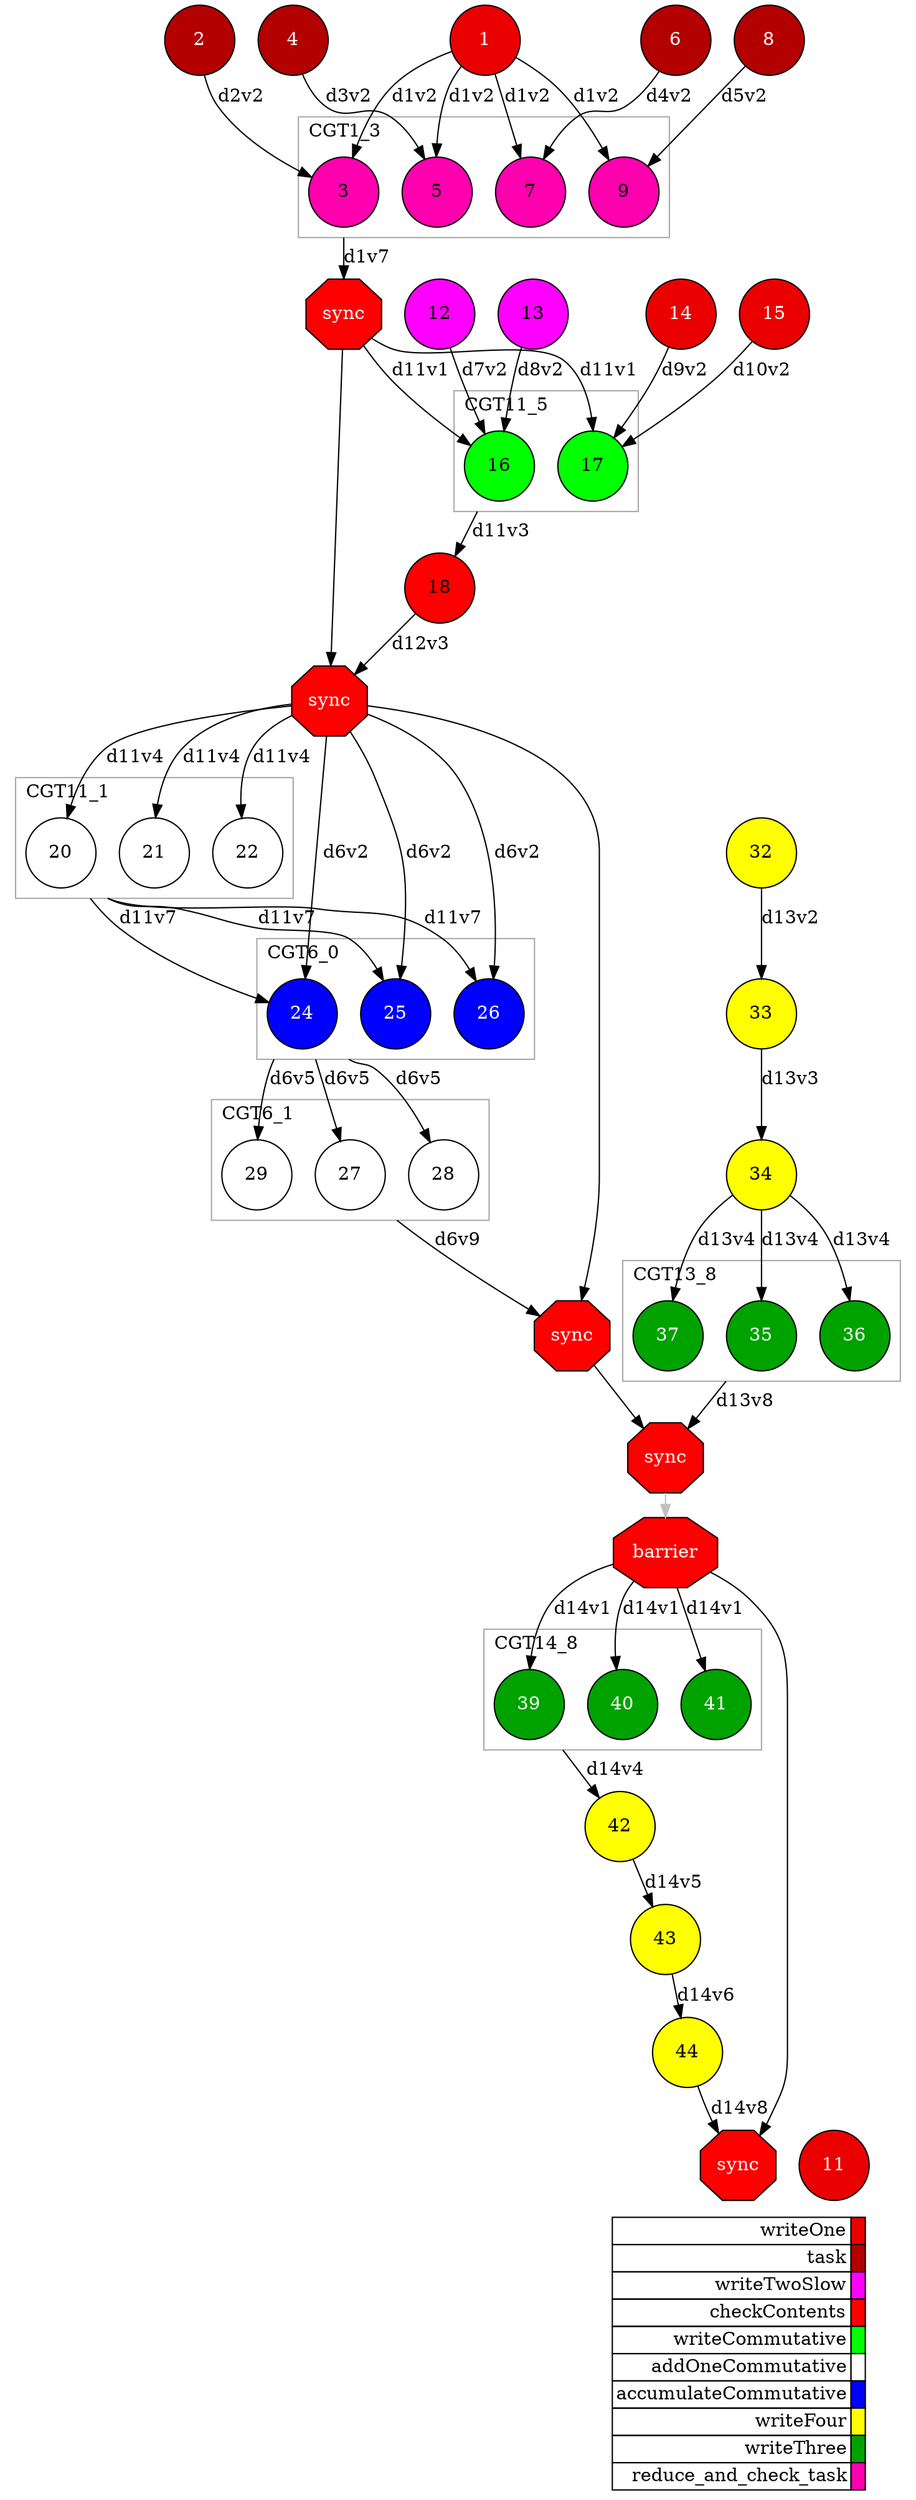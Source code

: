 digraph {
  rankdir=TB;
  labeljust="l";
  compound= true;
  subgraph dependence_graph {
    ranksep=0.20;
    node[height=0.75];

1[shape=circle, style=filled fillcolor="#eb0000" fontcolor="#ffffff"];
2[shape=circle, style=filled fillcolor="#b30000" fontcolor="#ffffff"];
1 -> 3 [label="d1v2"];
2 -> 3 [label="d2v2"];
4[shape=circle, style=filled fillcolor="#b30000" fontcolor="#ffffff"];
1 -> 5 [label="d1v2"];
4 -> 5 [label="d3v2"];
6[shape=circle, style=filled fillcolor="#b30000" fontcolor="#ffffff"];
1 -> 7 [label="d1v2"];
6 -> 7 [label="d4v2"];
8[shape=circle, style=filled fillcolor="#b30000" fontcolor="#ffffff"];
1 -> 9 [label="d1v2"];
8 -> 9 [label="d5v2"];
Synchro1[label="sync", shape=octagon, style=filled fillcolor="#ff0000" fontcolor="#FFFFFF"];
3 -> Synchro1[ label="d1v7" ][ ltail="clusterCommutative1_3" ];
11[shape=circle, style=filled fillcolor="#eb0000" fontcolor="#ffffff"];
12[shape=circle, style=filled fillcolor="#ff00ff" fontcolor="#000000"];
13[shape=circle, style=filled fillcolor="#ff00ff" fontcolor="#000000"];
14[shape=circle, style=filled fillcolor="#eb0000" fontcolor="#ffffff"];
15[shape=circle, style=filled fillcolor="#eb0000" fontcolor="#ffffff"];
12 -> 16 [label="d7v2"];
13 -> 16 [label="d8v2"];
Synchro1 -> 16 [label="d11v1"];
14 -> 17 [label="d9v2"];
15 -> 17 [label="d10v2"];
Synchro1 -> 17 [label="d11v1"];
18[shape=circle, style=filled fillcolor="#ff0000" fontcolor="#000000"];
16 -> 18[ label="d11v3" ][ ltail="clusterCommutative11_5" ];
subgraph clusterCommutative11_5 {
shape=rect;
node[height=0.75];
color="#A9A9A9"; 
rank=same;
label="CGT11_5";

16[shape=circle, style=filled fillcolor="#00ff00" fontcolor="#000000"];
17[shape=circle, style=filled fillcolor="#00ff00" fontcolor="#000000"];
}

Synchro2[label="sync", shape=octagon, style=filled fillcolor="#ff0000" fontcolor="#FFFFFF"];
Synchro1 -> Synchro2;
18 -> Synchro2 [label="d12v3"];
Synchro2 -> 20 [label="d11v4"];
Synchro2 -> 21 [label="d11v4"];
Synchro2 -> 22 [label="d11v4"];
20 -> 24[ label="d11v7" ][ ltail="clusterCommutative11_1" ];
subgraph clusterCommutative11_1 {
shape=rect;
node[height=0.75];
color="#A9A9A9"; 
rank=same;
label="CGT11_1";

20[shape=circle, style=filled fillcolor="#ffffff" fontcolor="#000000"];
21[shape=circle, style=filled fillcolor="#ffffff" fontcolor="#000000"];
22[shape=circle, style=filled fillcolor="#ffffff" fontcolor="#000000"];
}

Synchro2 -> 24 [label="d6v2"];
20 -> 25[ label="d11v7" ][ ltail="clusterCommutative11_1" ];
Synchro2 -> 25 [label="d6v2"];
20 -> 26[ label="d11v7" ][ ltail="clusterCommutative11_1" ];
Synchro2 -> 26 [label="d6v2"];
subgraph clusterCommutative6_0 {
shape=rect;
node[height=0.75];
color="#A9A9A9"; 
rank=same;
label="CGT6_0";

24[shape=circle, style=filled fillcolor="#0000ff" fontcolor="#ffffff"];
25[shape=circle, style=filled fillcolor="#0000ff" fontcolor="#ffffff"];
26[shape=circle, style=filled fillcolor="#0000ff" fontcolor="#ffffff"];
}

24 -> 27[ label="d6v5" ][ ltail="clusterCommutative6_0" ];
24 -> 28[ label="d6v5" ][ ltail="clusterCommutative6_0" ];
24 -> 29[ label="d6v5" ][ ltail="clusterCommutative6_0" ];
Synchro3[label="sync", shape=octagon, style=filled fillcolor="#ff0000" fontcolor="#FFFFFF"];
Synchro2 -> Synchro3;
27 -> Synchro3[ label="d6v9" ][ ltail="clusterCommutative6_1" ];
32[shape=circle, style=filled fillcolor="#ffff00" fontcolor="#000000"];
33[shape=circle, style=filled fillcolor="#ffff00" fontcolor="#000000"];
32 -> 33 [label="d13v2"];
34[shape=circle, style=filled fillcolor="#ffff00" fontcolor="#000000"];
33 -> 34 [label="d13v3"];
34 -> 35 [label="d13v4"];
34 -> 36 [label="d13v4"];
34 -> 37 [label="d13v4"];
Synchro4[label="sync", shape=octagon, style=filled fillcolor="#ff0000" fontcolor="#FFFFFF"];
Synchro3 -> Synchro4;
35 -> Synchro4[ label="d13v8" ][ ltail="clusterCommutative13_8" ];
subgraph clusterCommutative13_8 {
shape=rect;
node[height=0.75];
color="#A9A9A9"; 
rank=same;
label="CGT13_8";

35[shape=circle, style=filled fillcolor="#00a200" fontcolor="#ffffff"];
36[shape=circle, style=filled fillcolor="#00a200" fontcolor="#ffffff"];
37[shape=circle, style=filled fillcolor="#00a200" fontcolor="#ffffff"];
}

subgraph clusterCommutative1_3 {
shape=rect;
node[height=0.75];
color="#A9A9A9"; 
rank=same;
label="CGT1_3";

3[shape=circle, style=filled fillcolor="#ff00ae" fontcolor="#000000"];
5[shape=circle, style=filled fillcolor="#ff00ae" fontcolor="#000000"];
7[shape=circle, style=filled fillcolor="#ff00ae" fontcolor="#000000"];
9[shape=circle, style=filled fillcolor="#ff00ae" fontcolor="#000000"];
}

subgraph clusterCommutative6_1 {
shape=rect;
node[height=0.75];
color="#A9A9A9"; 
rank=same;
label="CGT6_1";

27[shape=circle, style=filled fillcolor="#ffffff" fontcolor="#000000"];
28[shape=circle, style=filled fillcolor="#ffffff" fontcolor="#000000"];
29[shape=circle, style=filled fillcolor="#ffffff" fontcolor="#000000"];
}

Synchro5[label="barrier", shape=octagon, style=filled fillcolor="#ff0000" fontcolor="#FFFFFF"];
Synchro4 -> Synchro5 [color=grey];
Synchro5 -> 39 [label="d14v1"];
Synchro5 -> 40 [label="d14v1"];
Synchro5 -> 41 [label="d14v1"];
42[shape=circle, style=filled fillcolor="#ffff00" fontcolor="#000000"];
39 -> 42[ label="d14v4" ][ ltail="clusterCommutative14_8" ];
subgraph clusterCommutative14_8 {
shape=rect;
node[height=0.75];
color="#A9A9A9"; 
rank=same;
label="CGT14_8";

39[shape=circle, style=filled fillcolor="#00a200" fontcolor="#ffffff"];
40[shape=circle, style=filled fillcolor="#00a200" fontcolor="#ffffff"];
41[shape=circle, style=filled fillcolor="#00a200" fontcolor="#ffffff"];
}

43[shape=circle, style=filled fillcolor="#ffff00" fontcolor="#000000"];
42 -> 43 [label="d14v5"];
44[shape=circle, style=filled fillcolor="#ffff00" fontcolor="#000000"];
43 -> 44 [label="d14v6"];
Synchro6[label="sync", shape=octagon, style=filled fillcolor="#ff0000" fontcolor="#FFFFFF"];
Synchro5 -> Synchro6;
44 -> Synchro6 [label="d14v8"];  }
  subgraph legend {
    rank=sink;
    node [shape=plaintext, height=0.75];
    ranksep=0.20;
    label = "Legend";
    key [label=<
      <table border="0" cellpadding="2" cellspacing="0" cellborder="1">
<tr>
<td align="right">writeOne</td>
<td bgcolor="#eb0000">&nbsp;</td>
</tr>
<tr>
<td align="right">task</td>
<td bgcolor="#b30000">&nbsp;</td>
</tr>
<tr>
<td align="right">writeTwoSlow</td>
<td bgcolor="#ff00ff">&nbsp;</td>
</tr>
<tr>
<td align="right">checkContents</td>
<td bgcolor="#ff0000">&nbsp;</td>
</tr>
<tr>
<td align="right">writeCommutative</td>
<td bgcolor="#00ff00">&nbsp;</td>
</tr>
<tr>
<td align="right">addOneCommutative</td>
<td bgcolor="#ffffff">&nbsp;</td>
</tr>
<tr>
<td align="right">accumulateCommutative</td>
<td bgcolor="#0000ff">&nbsp;</td>
</tr>
<tr>
<td align="right">writeFour</td>
<td bgcolor="#ffff00">&nbsp;</td>
</tr>
<tr>
<td align="right">writeThree</td>
<td bgcolor="#00a200">&nbsp;</td>
</tr>
<tr>
<td align="right">reduce_and_check_task</td>
<td bgcolor="#ff00ae">&nbsp;</td>
</tr>
      </table>
    >]
  }
}

